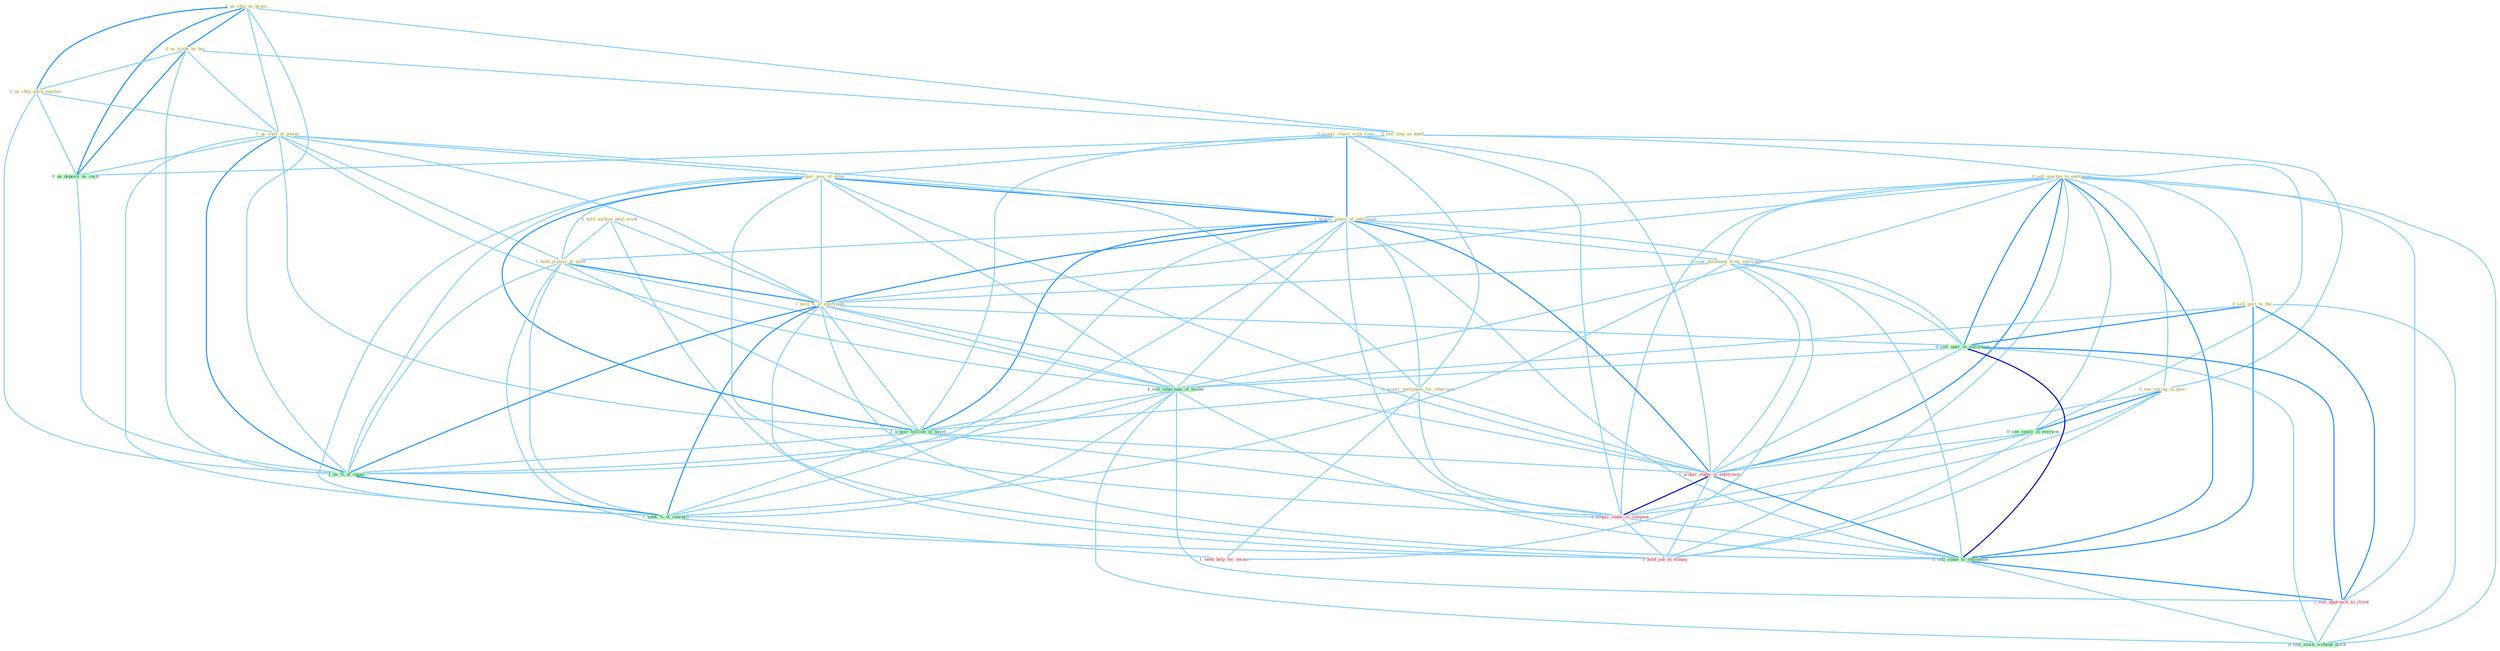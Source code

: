 Graph G{ 
    node
    [shape=polygon,style=filled,width=.5,height=.06,color="#BDFCC9",fixedsize=true,fontsize=4,
    fontcolor="#2f4f4f"];
    {node
    [color="#ffffe0", fontcolor="#8b7d6b"] "0_hold_auction_next_week " "0_us_chip_as_brain " "0_us_trade_as_boi " "0_us_chip_unlik_machin " "0_acquir_share_with_view " "0_sell_machin_in_entitynam " "1_us_watt_of_power " "0_see_step_as_knell " "1_acquir_piec_of_estat " "1_acquir_share_of_entitynam " "1_hold_promis_of_good " "0_acquir_entitynam_for_othernum " "0_see_spring_in_glori " "0_seek_document_from_entitynam " "1_hold_%_of_entitynam " "0_sell_part_to_the "}
{node [color="#fff0f5", fontcolor="#b22222"] "1_acquir_stake_in_entitynam " "1_acquir_stake_in_compani " "1_sell_approach_to_client " "1_hold_job_in_manag " "1_seek_help_for_owner "}
edge [color="#B0E2FF"];

	"0_hold_auction_next_week " -- "1_hold_promis_of_good " [w="1", color="#87cefa" ];
	"0_hold_auction_next_week " -- "1_hold_%_of_entitynam " [w="1", color="#87cefa" ];
	"0_hold_auction_next_week " -- "1_hold_job_in_manag " [w="1", color="#87cefa" ];
	"0_us_chip_as_brain " -- "0_us_trade_as_boi " [w="2", color="#1e90ff" , len=0.8];
	"0_us_chip_as_brain " -- "0_us_chip_unlik_machin " [w="2", color="#1e90ff" , len=0.8];
	"0_us_chip_as_brain " -- "1_us_watt_of_power " [w="1", color="#87cefa" ];
	"0_us_chip_as_brain " -- "0_see_step_as_knell " [w="1", color="#87cefa" ];
	"0_us_chip_as_brain " -- "0_us_deposit_as_cach " [w="2", color="#1e90ff" , len=0.8];
	"0_us_chip_as_brain " -- "1_us_%_of_capac " [w="1", color="#87cefa" ];
	"0_us_trade_as_boi " -- "0_us_chip_unlik_machin " [w="1", color="#87cefa" ];
	"0_us_trade_as_boi " -- "1_us_watt_of_power " [w="1", color="#87cefa" ];
	"0_us_trade_as_boi " -- "0_see_step_as_knell " [w="1", color="#87cefa" ];
	"0_us_trade_as_boi " -- "0_us_deposit_as_cach " [w="2", color="#1e90ff" , len=0.8];
	"0_us_trade_as_boi " -- "1_us_%_of_capac " [w="1", color="#87cefa" ];
	"0_us_chip_unlik_machin " -- "1_us_watt_of_power " [w="1", color="#87cefa" ];
	"0_us_chip_unlik_machin " -- "0_us_deposit_as_cach " [w="1", color="#87cefa" ];
	"0_us_chip_unlik_machin " -- "1_us_%_of_capac " [w="1", color="#87cefa" ];
	"0_acquir_share_with_view " -- "1_acquir_piec_of_estat " [w="1", color="#87cefa" ];
	"0_acquir_share_with_view " -- "1_acquir_share_of_entitynam " [w="2", color="#1e90ff" , len=0.8];
	"0_acquir_share_with_view " -- "0_acquir_entitynam_for_othernum " [w="1", color="#87cefa" ];
	"0_acquir_share_with_view " -- "1_acquir_million_of_asset " [w="1", color="#87cefa" ];
	"0_acquir_share_with_view " -- "1_acquir_stake_in_entitynam " [w="1", color="#87cefa" ];
	"0_acquir_share_with_view " -- "1_acquir_stake_in_compani " [w="1", color="#87cefa" ];
	"0_sell_machin_in_entitynam " -- "1_acquir_share_of_entitynam " [w="1", color="#87cefa" ];
	"0_sell_machin_in_entitynam " -- "0_see_spring_in_glori " [w="1", color="#87cefa" ];
	"0_sell_machin_in_entitynam " -- "0_seek_document_from_entitynam " [w="1", color="#87cefa" ];
	"0_sell_machin_in_entitynam " -- "1_hold_%_of_entitynam " [w="1", color="#87cefa" ];
	"0_sell_machin_in_entitynam " -- "0_sell_part_to_the " [w="1", color="#87cefa" ];
	"0_sell_machin_in_entitynam " -- "0_sell_oper_to_entitynam " [w="2", color="#1e90ff" , len=0.8];
	"0_sell_machin_in_entitynam " -- "1_sell_othernum_of_model " [w="1", color="#87cefa" ];
	"0_sell_machin_in_entitynam " -- "0_see_vaniti_in_everyon " [w="1", color="#87cefa" ];
	"0_sell_machin_in_entitynam " -- "1_acquir_stake_in_entitynam " [w="2", color="#1e90ff" , len=0.8];
	"0_sell_machin_in_entitynam " -- "1_acquir_stake_in_compani " [w="1", color="#87cefa" ];
	"0_sell_machin_in_entitynam " -- "0_sell_stake_to_entitynam " [w="2", color="#1e90ff" , len=0.8];
	"0_sell_machin_in_entitynam " -- "1_sell_approach_to_client " [w="1", color="#87cefa" ];
	"0_sell_machin_in_entitynam " -- "1_hold_job_in_manag " [w="1", color="#87cefa" ];
	"0_sell_machin_in_entitynam " -- "0_sell_stock_without_hitch " [w="1", color="#87cefa" ];
	"1_us_watt_of_power " -- "1_acquir_piec_of_estat " [w="1", color="#87cefa" ];
	"1_us_watt_of_power " -- "1_acquir_share_of_entitynam " [w="1", color="#87cefa" ];
	"1_us_watt_of_power " -- "1_hold_promis_of_good " [w="1", color="#87cefa" ];
	"1_us_watt_of_power " -- "1_hold_%_of_entitynam " [w="1", color="#87cefa" ];
	"1_us_watt_of_power " -- "1_sell_othernum_of_model " [w="1", color="#87cefa" ];
	"1_us_watt_of_power " -- "1_acquir_million_of_asset " [w="1", color="#87cefa" ];
	"1_us_watt_of_power " -- "0_us_deposit_as_cach " [w="1", color="#87cefa" ];
	"1_us_watt_of_power " -- "1_us_%_of_capac " [w="2", color="#1e90ff" , len=0.8];
	"1_us_watt_of_power " -- "1_seek_%_of_concern " [w="1", color="#87cefa" ];
	"0_see_step_as_knell " -- "0_see_spring_in_glori " [w="1", color="#87cefa" ];
	"0_see_step_as_knell " -- "0_see_vaniti_in_everyon " [w="1", color="#87cefa" ];
	"0_see_step_as_knell " -- "0_us_deposit_as_cach " [w="1", color="#87cefa" ];
	"1_acquir_piec_of_estat " -- "1_acquir_share_of_entitynam " [w="2", color="#1e90ff" , len=0.8];
	"1_acquir_piec_of_estat " -- "1_hold_promis_of_good " [w="1", color="#87cefa" ];
	"1_acquir_piec_of_estat " -- "0_acquir_entitynam_for_othernum " [w="1", color="#87cefa" ];
	"1_acquir_piec_of_estat " -- "1_hold_%_of_entitynam " [w="1", color="#87cefa" ];
	"1_acquir_piec_of_estat " -- "1_sell_othernum_of_model " [w="1", color="#87cefa" ];
	"1_acquir_piec_of_estat " -- "1_acquir_million_of_asset " [w="2", color="#1e90ff" , len=0.8];
	"1_acquir_piec_of_estat " -- "1_acquir_stake_in_entitynam " [w="1", color="#87cefa" ];
	"1_acquir_piec_of_estat " -- "1_acquir_stake_in_compani " [w="1", color="#87cefa" ];
	"1_acquir_piec_of_estat " -- "1_us_%_of_capac " [w="1", color="#87cefa" ];
	"1_acquir_piec_of_estat " -- "1_seek_%_of_concern " [w="1", color="#87cefa" ];
	"1_acquir_share_of_entitynam " -- "1_hold_promis_of_good " [w="1", color="#87cefa" ];
	"1_acquir_share_of_entitynam " -- "0_acquir_entitynam_for_othernum " [w="1", color="#87cefa" ];
	"1_acquir_share_of_entitynam " -- "0_seek_document_from_entitynam " [w="1", color="#87cefa" ];
	"1_acquir_share_of_entitynam " -- "1_hold_%_of_entitynam " [w="2", color="#1e90ff" , len=0.8];
	"1_acquir_share_of_entitynam " -- "0_sell_oper_to_entitynam " [w="1", color="#87cefa" ];
	"1_acquir_share_of_entitynam " -- "1_sell_othernum_of_model " [w="1", color="#87cefa" ];
	"1_acquir_share_of_entitynam " -- "1_acquir_million_of_asset " [w="2", color="#1e90ff" , len=0.8];
	"1_acquir_share_of_entitynam " -- "1_acquir_stake_in_entitynam " [w="2", color="#1e90ff" , len=0.8];
	"1_acquir_share_of_entitynam " -- "1_acquir_stake_in_compani " [w="1", color="#87cefa" ];
	"1_acquir_share_of_entitynam " -- "0_sell_stake_to_entitynam " [w="1", color="#87cefa" ];
	"1_acquir_share_of_entitynam " -- "1_us_%_of_capac " [w="1", color="#87cefa" ];
	"1_acquir_share_of_entitynam " -- "1_seek_%_of_concern " [w="1", color="#87cefa" ];
	"1_hold_promis_of_good " -- "1_hold_%_of_entitynam " [w="2", color="#1e90ff" , len=0.8];
	"1_hold_promis_of_good " -- "1_sell_othernum_of_model " [w="1", color="#87cefa" ];
	"1_hold_promis_of_good " -- "1_acquir_million_of_asset " [w="1", color="#87cefa" ];
	"1_hold_promis_of_good " -- "1_us_%_of_capac " [w="1", color="#87cefa" ];
	"1_hold_promis_of_good " -- "1_hold_job_in_manag " [w="1", color="#87cefa" ];
	"1_hold_promis_of_good " -- "1_seek_%_of_concern " [w="1", color="#87cefa" ];
	"0_acquir_entitynam_for_othernum " -- "1_acquir_million_of_asset " [w="1", color="#87cefa" ];
	"0_acquir_entitynam_for_othernum " -- "1_acquir_stake_in_entitynam " [w="1", color="#87cefa" ];
	"0_acquir_entitynam_for_othernum " -- "1_acquir_stake_in_compani " [w="1", color="#87cefa" ];
	"0_acquir_entitynam_for_othernum " -- "1_seek_help_for_owner " [w="1", color="#87cefa" ];
	"0_see_spring_in_glori " -- "0_see_vaniti_in_everyon " [w="2", color="#1e90ff" , len=0.8];
	"0_see_spring_in_glori " -- "1_acquir_stake_in_entitynam " [w="1", color="#87cefa" ];
	"0_see_spring_in_glori " -- "1_acquir_stake_in_compani " [w="1", color="#87cefa" ];
	"0_see_spring_in_glori " -- "1_hold_job_in_manag " [w="1", color="#87cefa" ];
	"0_seek_document_from_entitynam " -- "1_hold_%_of_entitynam " [w="1", color="#87cefa" ];
	"0_seek_document_from_entitynam " -- "0_sell_oper_to_entitynam " [w="1", color="#87cefa" ];
	"0_seek_document_from_entitynam " -- "1_acquir_stake_in_entitynam " [w="1", color="#87cefa" ];
	"0_seek_document_from_entitynam " -- "0_sell_stake_to_entitynam " [w="1", color="#87cefa" ];
	"0_seek_document_from_entitynam " -- "1_seek_%_of_concern " [w="1", color="#87cefa" ];
	"0_seek_document_from_entitynam " -- "1_seek_help_for_owner " [w="1", color="#87cefa" ];
	"1_hold_%_of_entitynam " -- "0_sell_oper_to_entitynam " [w="1", color="#87cefa" ];
	"1_hold_%_of_entitynam " -- "1_sell_othernum_of_model " [w="1", color="#87cefa" ];
	"1_hold_%_of_entitynam " -- "1_acquir_million_of_asset " [w="1", color="#87cefa" ];
	"1_hold_%_of_entitynam " -- "1_acquir_stake_in_entitynam " [w="1", color="#87cefa" ];
	"1_hold_%_of_entitynam " -- "0_sell_stake_to_entitynam " [w="1", color="#87cefa" ];
	"1_hold_%_of_entitynam " -- "1_us_%_of_capac " [w="2", color="#1e90ff" , len=0.8];
	"1_hold_%_of_entitynam " -- "1_hold_job_in_manag " [w="1", color="#87cefa" ];
	"1_hold_%_of_entitynam " -- "1_seek_%_of_concern " [w="2", color="#1e90ff" , len=0.8];
	"0_sell_part_to_the " -- "0_sell_oper_to_entitynam " [w="2", color="#1e90ff" , len=0.8];
	"0_sell_part_to_the " -- "1_sell_othernum_of_model " [w="1", color="#87cefa" ];
	"0_sell_part_to_the " -- "0_sell_stake_to_entitynam " [w="2", color="#1e90ff" , len=0.8];
	"0_sell_part_to_the " -- "1_sell_approach_to_client " [w="2", color="#1e90ff" , len=0.8];
	"0_sell_part_to_the " -- "0_sell_stock_without_hitch " [w="1", color="#87cefa" ];
	"0_sell_oper_to_entitynam " -- "1_sell_othernum_of_model " [w="1", color="#87cefa" ];
	"0_sell_oper_to_entitynam " -- "1_acquir_stake_in_entitynam " [w="1", color="#87cefa" ];
	"0_sell_oper_to_entitynam " -- "0_sell_stake_to_entitynam " [w="3", color="#0000cd" , len=0.6];
	"0_sell_oper_to_entitynam " -- "1_sell_approach_to_client " [w="2", color="#1e90ff" , len=0.8];
	"0_sell_oper_to_entitynam " -- "0_sell_stock_without_hitch " [w="1", color="#87cefa" ];
	"1_sell_othernum_of_model " -- "1_acquir_million_of_asset " [w="1", color="#87cefa" ];
	"1_sell_othernum_of_model " -- "0_sell_stake_to_entitynam " [w="1", color="#87cefa" ];
	"1_sell_othernum_of_model " -- "1_us_%_of_capac " [w="1", color="#87cefa" ];
	"1_sell_othernum_of_model " -- "1_sell_approach_to_client " [w="1", color="#87cefa" ];
	"1_sell_othernum_of_model " -- "0_sell_stock_without_hitch " [w="1", color="#87cefa" ];
	"1_sell_othernum_of_model " -- "1_seek_%_of_concern " [w="1", color="#87cefa" ];
	"0_see_vaniti_in_everyon " -- "1_acquir_stake_in_entitynam " [w="1", color="#87cefa" ];
	"0_see_vaniti_in_everyon " -- "1_acquir_stake_in_compani " [w="1", color="#87cefa" ];
	"0_see_vaniti_in_everyon " -- "1_hold_job_in_manag " [w="1", color="#87cefa" ];
	"1_acquir_million_of_asset " -- "1_acquir_stake_in_entitynam " [w="1", color="#87cefa" ];
	"1_acquir_million_of_asset " -- "1_acquir_stake_in_compani " [w="1", color="#87cefa" ];
	"1_acquir_million_of_asset " -- "1_us_%_of_capac " [w="1", color="#87cefa" ];
	"1_acquir_million_of_asset " -- "1_seek_%_of_concern " [w="1", color="#87cefa" ];
	"0_us_deposit_as_cach " -- "1_us_%_of_capac " [w="1", color="#87cefa" ];
	"1_acquir_stake_in_entitynam " -- "1_acquir_stake_in_compani " [w="3", color="#0000cd" , len=0.6];
	"1_acquir_stake_in_entitynam " -- "0_sell_stake_to_entitynam " [w="2", color="#1e90ff" , len=0.8];
	"1_acquir_stake_in_entitynam " -- "1_hold_job_in_manag " [w="1", color="#87cefa" ];
	"1_acquir_stake_in_compani " -- "0_sell_stake_to_entitynam " [w="1", color="#87cefa" ];
	"1_acquir_stake_in_compani " -- "1_hold_job_in_manag " [w="1", color="#87cefa" ];
	"0_sell_stake_to_entitynam " -- "1_sell_approach_to_client " [w="2", color="#1e90ff" , len=0.8];
	"0_sell_stake_to_entitynam " -- "0_sell_stock_without_hitch " [w="1", color="#87cefa" ];
	"1_us_%_of_capac " -- "1_seek_%_of_concern " [w="2", color="#1e90ff" , len=0.8];
	"1_sell_approach_to_client " -- "0_sell_stock_without_hitch " [w="1", color="#87cefa" ];
	"1_seek_%_of_concern " -- "1_seek_help_for_owner " [w="1", color="#87cefa" ];
}